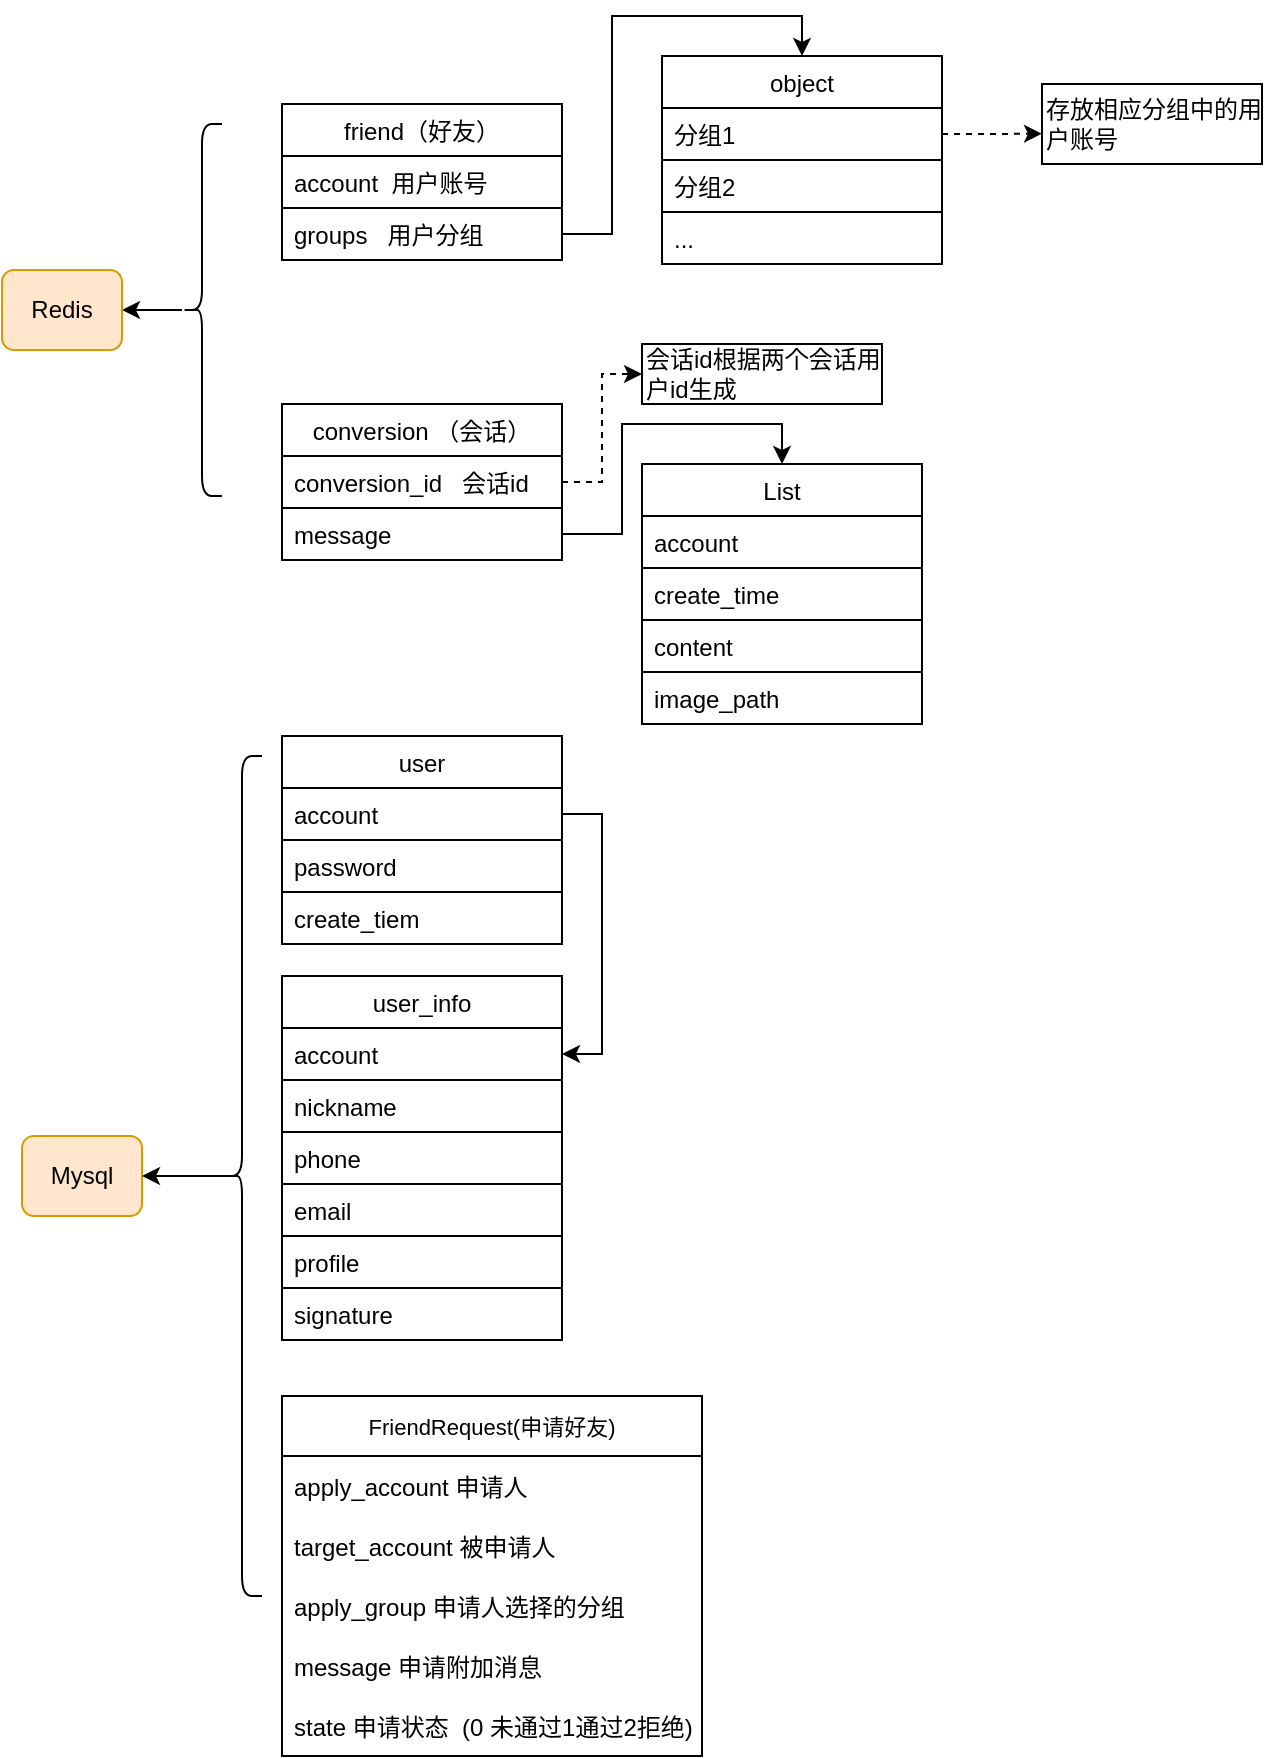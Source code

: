 <mxfile version="15.5.4" type="embed"><diagram id="PBSTSkqSIMbbPuwT83IZ" name="Page-1"><mxGraphModel dx="544" dy="584" grid="1" gridSize="10" guides="1" tooltips="1" connect="1" arrows="1" fold="1" page="1" pageScale="1" pageWidth="850" pageHeight="1100" math="0" shadow="0"><root><mxCell id="0"/><mxCell id="1" parent="0"/><mxCell id="2" value="friend（好友）" style="swimlane;fontStyle=0;childLayout=stackLayout;horizontal=1;startSize=26;fillColor=none;horizontalStack=0;resizeParent=1;resizeParentMax=0;resizeLast=0;collapsible=1;marginBottom=0;" parent="1" vertex="1"><mxGeometry x="220" y="64" width="140" height="78" as="geometry"/></mxCell><mxCell id="3" value="account  用户账号" style="text;strokeColor=none;fillColor=none;align=left;verticalAlign=top;spacingLeft=4;spacingRight=4;overflow=hidden;rotatable=0;points=[[0,0.5],[1,0.5]];portConstraint=eastwest;" parent="2" vertex="1"><mxGeometry y="26" width="140" height="26" as="geometry"/></mxCell><mxCell id="4" value="groups   用户分组" style="text;strokeColor=default;fillColor=none;align=left;verticalAlign=top;spacingLeft=4;spacingRight=4;overflow=hidden;rotatable=0;points=[[0,0.5],[1,0.5]];portConstraint=eastwest;" parent="2" vertex="1"><mxGeometry y="52" width="140" height="26" as="geometry"/></mxCell><mxCell id="8" style="edgeStyle=orthogonalEdgeStyle;rounded=0;orthogonalLoop=1;jettySize=auto;html=1;exitX=1;exitY=0.5;exitDx=0;exitDy=0;entryX=0.5;entryY=0;entryDx=0;entryDy=0;" parent="1" source="4" target="20" edge="1"><mxGeometry relative="1" as="geometry"><mxPoint x="430" y="19" as="targetPoint"/></mxGeometry></mxCell><mxCell id="9" value="conversion （会话）" style="swimlane;fontStyle=0;childLayout=stackLayout;horizontal=1;startSize=26;fillColor=none;horizontalStack=0;resizeParent=1;resizeParentMax=0;resizeLast=0;collapsible=1;marginBottom=0;strokeColor=default;" parent="1" vertex="1"><mxGeometry x="220" y="214" width="140" height="78" as="geometry"/></mxCell><mxCell id="10" value="conversion_id   会话id" style="text;strokeColor=none;fillColor=none;align=left;verticalAlign=top;spacingLeft=4;spacingRight=4;overflow=hidden;rotatable=0;points=[[0,0.5],[1,0.5]];portConstraint=eastwest;" parent="9" vertex="1"><mxGeometry y="26" width="140" height="26" as="geometry"/></mxCell><mxCell id="11" value="message" style="text;strokeColor=default;fillColor=none;align=left;verticalAlign=top;spacingLeft=4;spacingRight=4;overflow=hidden;rotatable=0;points=[[0,0.5],[1,0.5]];portConstraint=eastwest;" parent="9" vertex="1"><mxGeometry y="52" width="140" height="26" as="geometry"/></mxCell><mxCell id="13" style="edgeStyle=orthogonalEdgeStyle;rounded=0;orthogonalLoop=1;jettySize=auto;html=1;exitX=1;exitY=0.5;exitDx=0;exitDy=0;entryX=0.5;entryY=0;entryDx=0;entryDy=0;" parent="1" source="11" target="14" edge="1"><mxGeometry relative="1" as="geometry"><mxPoint x="430" y="279.2" as="targetPoint"/><Array as="points"><mxPoint x="390" y="279"/><mxPoint x="390" y="224"/><mxPoint x="470" y="224"/></Array></mxGeometry></mxCell><mxCell id="14" value="List" style="swimlane;fontStyle=0;childLayout=stackLayout;horizontal=1;startSize=26;fillColor=none;horizontalStack=0;resizeParent=1;resizeParentMax=0;resizeLast=0;collapsible=1;marginBottom=0;strokeColor=default;" parent="1" vertex="1"><mxGeometry x="400" y="244.0" width="140" height="130" as="geometry"/></mxCell><mxCell id="15" value="account" style="text;strokeColor=default;fillColor=none;align=left;verticalAlign=top;spacingLeft=4;spacingRight=4;overflow=hidden;rotatable=0;points=[[0,0.5],[1,0.5]];portConstraint=eastwest;" parent="14" vertex="1"><mxGeometry y="26" width="140" height="26" as="geometry"/></mxCell><mxCell id="16" value="create_time" style="text;strokeColor=none;fillColor=none;align=left;verticalAlign=top;spacingLeft=4;spacingRight=4;overflow=hidden;rotatable=0;points=[[0,0.5],[1,0.5]];portConstraint=eastwest;" parent="14" vertex="1"><mxGeometry y="52" width="140" height="26" as="geometry"/></mxCell><mxCell id="18" value="content" style="text;strokeColor=default;fillColor=none;align=left;verticalAlign=top;spacingLeft=4;spacingRight=4;overflow=hidden;rotatable=0;points=[[0,0.5],[1,0.5]];portConstraint=eastwest;" parent="14" vertex="1"><mxGeometry y="78" width="140" height="26" as="geometry"/></mxCell><mxCell id="19" value="image_path" style="text;strokeColor=default;fillColor=none;align=left;verticalAlign=top;spacingLeft=4;spacingRight=4;overflow=hidden;rotatable=0;points=[[0,0.5],[1,0.5]];portConstraint=eastwest;" parent="14" vertex="1"><mxGeometry y="104" width="140" height="26" as="geometry"/></mxCell><mxCell id="20" value="object" style="swimlane;fontStyle=0;childLayout=stackLayout;horizontal=1;startSize=26;fillColor=none;horizontalStack=0;resizeParent=1;resizeParentMax=0;resizeLast=0;collapsible=1;marginBottom=0;strokeColor=default;" parent="1" vertex="1"><mxGeometry x="410" y="40" width="140" height="104" as="geometry"/></mxCell><mxCell id="21" value="分组1" style="text;align=left;verticalAlign=top;spacingLeft=4;spacingRight=4;overflow=hidden;rotatable=0;points=[[0,0.5],[1,0.5]];portConstraint=eastwest;" parent="20" vertex="1"><mxGeometry y="26" width="140" height="26" as="geometry"/></mxCell><mxCell id="22" value="分组2" style="text;align=left;verticalAlign=top;spacingLeft=4;spacingRight=4;overflow=hidden;rotatable=0;points=[[0,0.5],[1,0.5]];portConstraint=eastwest;strokeColor=default;" parent="20" vertex="1"><mxGeometry y="52" width="140" height="26" as="geometry"/></mxCell><mxCell id="23" value="..." style="text;align=left;verticalAlign=top;spacingLeft=4;spacingRight=4;overflow=hidden;rotatable=0;points=[[0,0.5],[1,0.5]];portConstraint=eastwest;fillColor=default;strokeColor=default;" parent="20" vertex="1"><mxGeometry y="78" width="140" height="26" as="geometry"/></mxCell><mxCell id="24" style="edgeStyle=orthogonalEdgeStyle;rounded=0;orthogonalLoop=1;jettySize=auto;html=1;exitX=1;exitY=0.5;exitDx=0;exitDy=0;dashed=1;" parent="1" source="21" edge="1"><mxGeometry relative="1" as="geometry"><mxPoint x="600" y="78.833" as="targetPoint"/></mxGeometry></mxCell><mxCell id="25" value="存放相应分组中的用户账号" style="rounded=0;whiteSpace=wrap;html=1;strokeColor=default;fillColor=default;align=left;" parent="1" vertex="1"><mxGeometry x="600" y="54" width="110" height="40" as="geometry"/></mxCell><mxCell id="26" style="edgeStyle=orthogonalEdgeStyle;rounded=0;orthogonalLoop=1;jettySize=auto;html=1;exitX=1;exitY=0.5;exitDx=0;exitDy=0;dashed=1;entryX=0;entryY=0.5;entryDx=0;entryDy=0;" parent="1" source="10" target="27" edge="1"><mxGeometry relative="1" as="geometry"><mxPoint x="400" y="253" as="targetPoint"/></mxGeometry></mxCell><mxCell id="27" value="会话id根据两个会话用户id生成" style="rounded=0;whiteSpace=wrap;html=1;strokeColor=default;fillColor=default;align=left;" parent="1" vertex="1"><mxGeometry x="400" y="184" width="120" height="30" as="geometry"/></mxCell><mxCell id="32" value="" style="edgeStyle=orthogonalEdgeStyle;rounded=0;orthogonalLoop=1;jettySize=auto;html=1;" parent="1" source="28" target="31" edge="1"><mxGeometry relative="1" as="geometry"/></mxCell><mxCell id="28" value="" style="shape=curlyBracket;whiteSpace=wrap;html=1;rounded=1;strokeColor=default;fillColor=default;align=left;" parent="1" vertex="1"><mxGeometry x="170" y="74" width="20" height="186" as="geometry"/></mxCell><mxCell id="31" value="Redis" style="whiteSpace=wrap;html=1;rounded=1;align=center;strokeColor=#d79b00;fillColor=#ffe6cc;" parent="1" vertex="1"><mxGeometry x="80" y="147" width="60" height="40" as="geometry"/></mxCell><mxCell id="33" value="Mysql" style="whiteSpace=wrap;html=1;rounded=1;align=center;strokeColor=#d79b00;fillColor=#ffe6cc;" parent="1" vertex="1"><mxGeometry x="90" y="580" width="60" height="40" as="geometry"/></mxCell><mxCell id="34" value="user" style="swimlane;fontStyle=0;childLayout=stackLayout;horizontal=1;startSize=26;fillColor=none;horizontalStack=0;resizeParent=1;resizeParentMax=0;resizeLast=0;collapsible=1;marginBottom=0;strokeColor=default;align=center;" parent="1" vertex="1"><mxGeometry x="220" y="380" width="140" height="104" as="geometry"/></mxCell><mxCell id="35" value="account" style="text;strokeColor=default;fillColor=none;align=left;verticalAlign=top;spacingLeft=4;spacingRight=4;overflow=hidden;rotatable=0;points=[[0,0.5],[1,0.5]];portConstraint=eastwest;" parent="34" vertex="1"><mxGeometry y="26" width="140" height="26" as="geometry"/></mxCell><mxCell id="36" value="password" style="text;strokeColor=default;fillColor=none;align=left;verticalAlign=top;spacingLeft=4;spacingRight=4;overflow=hidden;rotatable=0;points=[[0,0.5],[1,0.5]];portConstraint=eastwest;" parent="34" vertex="1"><mxGeometry y="52" width="140" height="26" as="geometry"/></mxCell><mxCell id="37" value="create_tiem" style="text;strokeColor=default;fillColor=none;align=left;verticalAlign=top;spacingLeft=4;spacingRight=4;overflow=hidden;rotatable=0;points=[[0,0.5],[1,0.5]];portConstraint=eastwest;" parent="34" vertex="1"><mxGeometry y="78" width="140" height="26" as="geometry"/></mxCell><mxCell id="38" value="user_info" style="swimlane;fontStyle=0;childLayout=stackLayout;horizontal=1;startSize=26;fillColor=none;horizontalStack=0;resizeParent=1;resizeParentMax=0;resizeLast=0;collapsible=1;marginBottom=0;strokeColor=default;align=center;" parent="1" vertex="1"><mxGeometry x="220" y="500" width="140" height="182" as="geometry"/></mxCell><mxCell id="39" value="account" style="text;strokeColor=default;fillColor=none;align=left;verticalAlign=top;spacingLeft=4;spacingRight=4;overflow=hidden;rotatable=0;points=[[0,0.5],[1,0.5]];portConstraint=eastwest;" parent="38" vertex="1"><mxGeometry y="26" width="140" height="26" as="geometry"/></mxCell><mxCell id="40" value="nickname" style="text;strokeColor=default;fillColor=none;align=left;verticalAlign=top;spacingLeft=4;spacingRight=4;overflow=hidden;rotatable=0;points=[[0,0.5],[1,0.5]];portConstraint=eastwest;" parent="38" vertex="1"><mxGeometry y="52" width="140" height="26" as="geometry"/></mxCell><mxCell id="42" value="phone" style="text;strokeColor=default;fillColor=none;align=left;verticalAlign=top;spacingLeft=4;spacingRight=4;overflow=hidden;rotatable=0;points=[[0,0.5],[1,0.5]];portConstraint=eastwest;" parent="38" vertex="1"><mxGeometry y="78" width="140" height="26" as="geometry"/></mxCell><mxCell id="43" value="email" style="text;strokeColor=default;fillColor=none;align=left;verticalAlign=top;spacingLeft=4;spacingRight=4;overflow=hidden;rotatable=0;points=[[0,0.5],[1,0.5]];portConstraint=eastwest;" parent="38" vertex="1"><mxGeometry y="104" width="140" height="26" as="geometry"/></mxCell><mxCell id="44" value="profile" style="text;strokeColor=default;fillColor=none;align=left;verticalAlign=top;spacingLeft=4;spacingRight=4;overflow=hidden;rotatable=0;points=[[0,0.5],[1,0.5]];portConstraint=eastwest;" parent="38" vertex="1"><mxGeometry y="130" width="140" height="26" as="geometry"/></mxCell><mxCell id="41" value="signature" style="text;strokeColor=default;fillColor=none;align=left;verticalAlign=top;spacingLeft=4;spacingRight=4;overflow=hidden;rotatable=0;points=[[0,0.5],[1,0.5]];portConstraint=eastwest;" parent="38" vertex="1"><mxGeometry y="156" width="140" height="26" as="geometry"/></mxCell><mxCell id="45" style="edgeStyle=orthogonalEdgeStyle;rounded=0;orthogonalLoop=1;jettySize=auto;html=1;exitX=1;exitY=0.5;exitDx=0;exitDy=0;entryX=1;entryY=0.5;entryDx=0;entryDy=0;" parent="1" source="35" target="39" edge="1"><mxGeometry relative="1" as="geometry"/></mxCell><mxCell id="48" style="edgeStyle=orthogonalEdgeStyle;rounded=0;orthogonalLoop=1;jettySize=auto;html=1;exitX=0.1;exitY=0.5;exitDx=0;exitDy=0;exitPerimeter=0;entryX=1;entryY=0.5;entryDx=0;entryDy=0;" parent="1" source="46" target="33" edge="1"><mxGeometry relative="1" as="geometry"/></mxCell><mxCell id="46" value="" style="shape=curlyBracket;whiteSpace=wrap;html=1;rounded=1;strokeColor=default;fillColor=default;align=center;" parent="1" vertex="1"><mxGeometry x="190" y="390" width="20" height="420" as="geometry"/></mxCell><mxCell id="49" value="FriendRequest(申请好友)" style="swimlane;fontStyle=0;childLayout=stackLayout;horizontal=1;startSize=30;horizontalStack=0;resizeParent=1;resizeParentMax=0;resizeLast=0;collapsible=1;marginBottom=0;fontSize=11;" parent="1" vertex="1"><mxGeometry x="220" y="710" width="210" height="180" as="geometry"/></mxCell><mxCell id="50" value="apply_account 申请人" style="text;strokeColor=none;fillColor=none;align=left;verticalAlign=middle;spacingLeft=4;spacingRight=4;overflow=hidden;points=[[0,0.5],[1,0.5]];portConstraint=eastwest;rotatable=0;" parent="49" vertex="1"><mxGeometry y="30" width="210" height="30" as="geometry"/></mxCell><mxCell id="52" value="target_account 被申请人" style="text;strokeColor=none;fillColor=none;align=left;verticalAlign=middle;spacingLeft=4;spacingRight=4;overflow=hidden;points=[[0,0.5],[1,0.5]];portConstraint=eastwest;rotatable=0;" parent="49" vertex="1"><mxGeometry y="60" width="210" height="30" as="geometry"/></mxCell><mxCell id="53" value="apply_group 申请人选择的分组" style="text;strokeColor=none;fillColor=none;align=left;verticalAlign=middle;spacingLeft=4;spacingRight=4;overflow=hidden;points=[[0,0.5],[1,0.5]];portConstraint=eastwest;rotatable=0;" parent="49" vertex="1"><mxGeometry y="90" width="210" height="30" as="geometry"/></mxCell><mxCell id="57" value="message 申请附加消息" style="text;strokeColor=none;fillColor=none;align=left;verticalAlign=middle;spacingLeft=4;spacingRight=4;overflow=hidden;points=[[0,0.5],[1,0.5]];portConstraint=eastwest;rotatable=0;" parent="49" vertex="1"><mxGeometry y="120" width="210" height="30" as="geometry"/></mxCell><mxCell id="58" value="state 申请状态  (0 未通过1通过2拒绝)" style="text;strokeColor=none;fillColor=none;align=left;verticalAlign=middle;spacingLeft=4;spacingRight=4;overflow=hidden;points=[[0,0.5],[1,0.5]];portConstraint=eastwest;rotatable=0;" parent="49" vertex="1"><mxGeometry y="150" width="210" height="30" as="geometry"/></mxCell></root></mxGraphModel></diagram></mxfile>